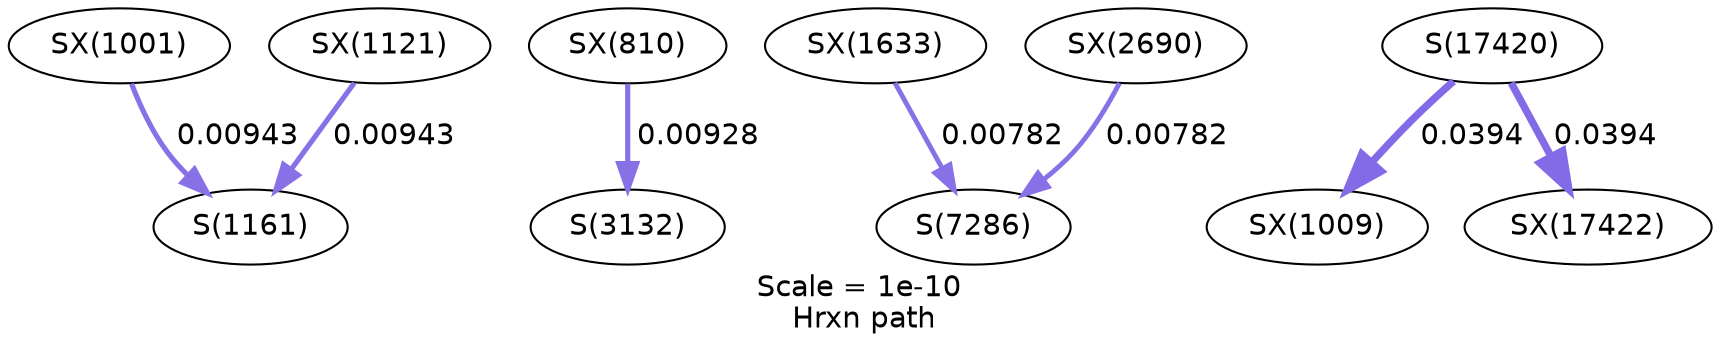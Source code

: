 digraph reaction_paths {
center=1;
s124 -> s18[fontname="Helvetica", style="setlinewidth(2.48)", arrowsize=1.24, color="0.7, 0.509, 0.9"
, label=" 0.00943"];
s128 -> s18[fontname="Helvetica", style="setlinewidth(2.48)", arrowsize=1.24, color="0.7, 0.509, 0.9"
, label=" 0.00943"];
s119 -> s23[fontname="Helvetica", style="setlinewidth(2.47)", arrowsize=1.23, color="0.7, 0.509, 0.9"
, label=" 0.00928"];
s140 -> s25[fontname="Helvetica", style="setlinewidth(2.34)", arrowsize=1.17, color="0.7, 0.508, 0.9"
, label=" 0.00782"];
s145 -> s25[fontname="Helvetica", style="setlinewidth(2.34)", arrowsize=1.17, color="0.7, 0.508, 0.9"
, label=" 0.00782"];
s26 -> s126[fontname="Helvetica", style="setlinewidth(3.56)", arrowsize=1.78, color="0.7, 0.539, 0.9"
, label=" 0.0394"];
s26 -> s190[fontname="Helvetica", style="setlinewidth(3.56)", arrowsize=1.78, color="0.7, 0.539, 0.9"
, label=" 0.0394"];
s18 [ fontname="Helvetica", label="S(1161)"];
s23 [ fontname="Helvetica", label="S(3132)"];
s25 [ fontname="Helvetica", label="S(7286)"];
s26 [ fontname="Helvetica", label="S(17420)"];
s119 [ fontname="Helvetica", label="SX(810)"];
s124 [ fontname="Helvetica", label="SX(1001)"];
s126 [ fontname="Helvetica", label="SX(1009)"];
s128 [ fontname="Helvetica", label="SX(1121)"];
s140 [ fontname="Helvetica", label="SX(1633)"];
s145 [ fontname="Helvetica", label="SX(2690)"];
s190 [ fontname="Helvetica", label="SX(17422)"];
 label = "Scale = 1e-10\l Hrxn path";
 fontname = "Helvetica";
}
